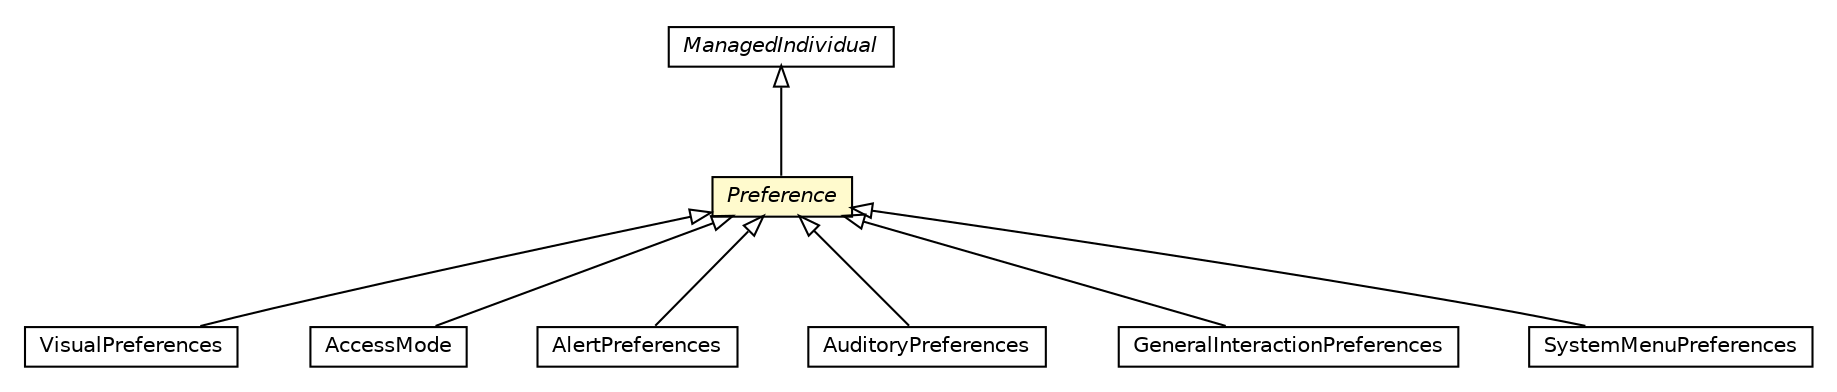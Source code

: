 #!/usr/local/bin/dot
#
# Class diagram 
# Generated by UMLGraph version R5_6-24-gf6e263 (http://www.umlgraph.org/)
#

digraph G {
	edge [fontname="Helvetica",fontsize=10,labelfontname="Helvetica",labelfontsize=10];
	node [fontname="Helvetica",fontsize=10,shape=plaintext];
	nodesep=0.25;
	ranksep=0.5;
	// org.universAAL.middleware.owl.ManagedIndividual
	c6614126 [label=<<table title="org.universAAL.middleware.owl.ManagedIndividual" border="0" cellborder="1" cellspacing="0" cellpadding="2" port="p" href="../../owl/ManagedIndividual.html">
		<tr><td><table border="0" cellspacing="0" cellpadding="1">
<tr><td align="center" balign="center"><font face="Helvetica-Oblique"> ManagedIndividual </font></td></tr>
		</table></td></tr>
		</table>>, URL="../../owl/ManagedIndividual.html", fontname="Helvetica", fontcolor="black", fontsize=10.0];
	// org.universAAL.middleware.ui.owl.Preference
	c6614463 [label=<<table title="org.universAAL.middleware.ui.owl.Preference" border="0" cellborder="1" cellspacing="0" cellpadding="2" port="p" bgcolor="lemonChiffon" href="./Preference.html">
		<tr><td><table border="0" cellspacing="0" cellpadding="1">
<tr><td align="center" balign="center"><font face="Helvetica-Oblique"> Preference </font></td></tr>
		</table></td></tr>
		</table>>, URL="./Preference.html", fontname="Helvetica", fontcolor="black", fontsize=10.0];
	// org.universAAL.ontology.ui.preferences.VisualPreferences
	c6614954 [label=<<table title="org.universAAL.ontology.ui.preferences.VisualPreferences" border="0" cellborder="1" cellspacing="0" cellpadding="2" port="p" href="../../../ontology/ui/preferences/VisualPreferences.html">
		<tr><td><table border="0" cellspacing="0" cellpadding="1">
<tr><td align="center" balign="center"> VisualPreferences </td></tr>
		</table></td></tr>
		</table>>, URL="../../../ontology/ui/preferences/VisualPreferences.html", fontname="Helvetica", fontcolor="black", fontsize=10.0];
	// org.universAAL.ontology.ui.preferences.AccessMode
	c6614956 [label=<<table title="org.universAAL.ontology.ui.preferences.AccessMode" border="0" cellborder="1" cellspacing="0" cellpadding="2" port="p" href="../../../ontology/ui/preferences/AccessMode.html">
		<tr><td><table border="0" cellspacing="0" cellpadding="1">
<tr><td align="center" balign="center"> AccessMode </td></tr>
		</table></td></tr>
		</table>>, URL="../../../ontology/ui/preferences/AccessMode.html", fontname="Helvetica", fontcolor="black", fontsize=10.0];
	// org.universAAL.ontology.ui.preferences.AlertPreferences
	c6614961 [label=<<table title="org.universAAL.ontology.ui.preferences.AlertPreferences" border="0" cellborder="1" cellspacing="0" cellpadding="2" port="p" href="../../../ontology/ui/preferences/AlertPreferences.html">
		<tr><td><table border="0" cellspacing="0" cellpadding="1">
<tr><td align="center" balign="center"> AlertPreferences </td></tr>
		</table></td></tr>
		</table>>, URL="../../../ontology/ui/preferences/AlertPreferences.html", fontname="Helvetica", fontcolor="black", fontsize=10.0];
	// org.universAAL.ontology.ui.preferences.AuditoryPreferences
	c6614965 [label=<<table title="org.universAAL.ontology.ui.preferences.AuditoryPreferences" border="0" cellborder="1" cellspacing="0" cellpadding="2" port="p" href="../../../ontology/ui/preferences/AuditoryPreferences.html">
		<tr><td><table border="0" cellspacing="0" cellpadding="1">
<tr><td align="center" balign="center"> AuditoryPreferences </td></tr>
		</table></td></tr>
		</table>>, URL="../../../ontology/ui/preferences/AuditoryPreferences.html", fontname="Helvetica", fontcolor="black", fontsize=10.0];
	// org.universAAL.ontology.ui.preferences.GeneralInteractionPreferences
	c6614968 [label=<<table title="org.universAAL.ontology.ui.preferences.GeneralInteractionPreferences" border="0" cellborder="1" cellspacing="0" cellpadding="2" port="p" href="../../../ontology/ui/preferences/GeneralInteractionPreferences.html">
		<tr><td><table border="0" cellspacing="0" cellpadding="1">
<tr><td align="center" balign="center"> GeneralInteractionPreferences </td></tr>
		</table></td></tr>
		</table>>, URL="../../../ontology/ui/preferences/GeneralInteractionPreferences.html", fontname="Helvetica", fontcolor="black", fontsize=10.0];
	// org.universAAL.ontology.ui.preferences.SystemMenuPreferences
	c6614972 [label=<<table title="org.universAAL.ontology.ui.preferences.SystemMenuPreferences" border="0" cellborder="1" cellspacing="0" cellpadding="2" port="p" href="../../../ontology/ui/preferences/SystemMenuPreferences.html">
		<tr><td><table border="0" cellspacing="0" cellpadding="1">
<tr><td align="center" balign="center"> SystemMenuPreferences </td></tr>
		</table></td></tr>
		</table>>, URL="../../../ontology/ui/preferences/SystemMenuPreferences.html", fontname="Helvetica", fontcolor="black", fontsize=10.0];
	//org.universAAL.middleware.ui.owl.Preference extends org.universAAL.middleware.owl.ManagedIndividual
	c6614126:p -> c6614463:p [dir=back,arrowtail=empty];
	//org.universAAL.ontology.ui.preferences.VisualPreferences extends org.universAAL.middleware.ui.owl.Preference
	c6614463:p -> c6614954:p [dir=back,arrowtail=empty];
	//org.universAAL.ontology.ui.preferences.AccessMode extends org.universAAL.middleware.ui.owl.Preference
	c6614463:p -> c6614956:p [dir=back,arrowtail=empty];
	//org.universAAL.ontology.ui.preferences.AlertPreferences extends org.universAAL.middleware.ui.owl.Preference
	c6614463:p -> c6614961:p [dir=back,arrowtail=empty];
	//org.universAAL.ontology.ui.preferences.AuditoryPreferences extends org.universAAL.middleware.ui.owl.Preference
	c6614463:p -> c6614965:p [dir=back,arrowtail=empty];
	//org.universAAL.ontology.ui.preferences.GeneralInteractionPreferences extends org.universAAL.middleware.ui.owl.Preference
	c6614463:p -> c6614968:p [dir=back,arrowtail=empty];
	//org.universAAL.ontology.ui.preferences.SystemMenuPreferences extends org.universAAL.middleware.ui.owl.Preference
	c6614463:p -> c6614972:p [dir=back,arrowtail=empty];
}

